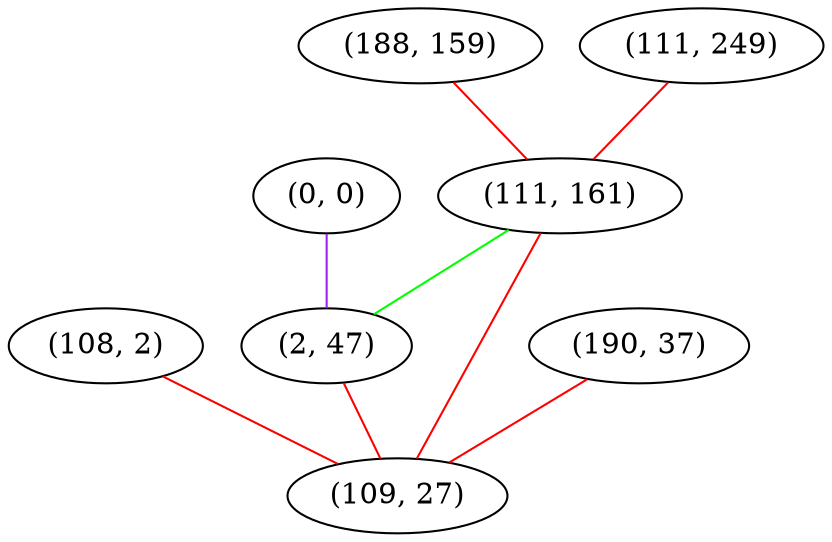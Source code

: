 graph "" {
"(108, 2)";
"(188, 159)";
"(0, 0)";
"(111, 249)";
"(111, 161)";
"(190, 37)";
"(2, 47)";
"(109, 27)";
"(108, 2)" -- "(109, 27)"  [color=red, key=0, weight=1];
"(188, 159)" -- "(111, 161)"  [color=red, key=0, weight=1];
"(0, 0)" -- "(2, 47)"  [color=purple, key=0, weight=4];
"(111, 249)" -- "(111, 161)"  [color=red, key=0, weight=1];
"(111, 161)" -- "(2, 47)"  [color=green, key=0, weight=2];
"(111, 161)" -- "(109, 27)"  [color=red, key=0, weight=1];
"(190, 37)" -- "(109, 27)"  [color=red, key=0, weight=1];
"(2, 47)" -- "(109, 27)"  [color=red, key=0, weight=1];
}
